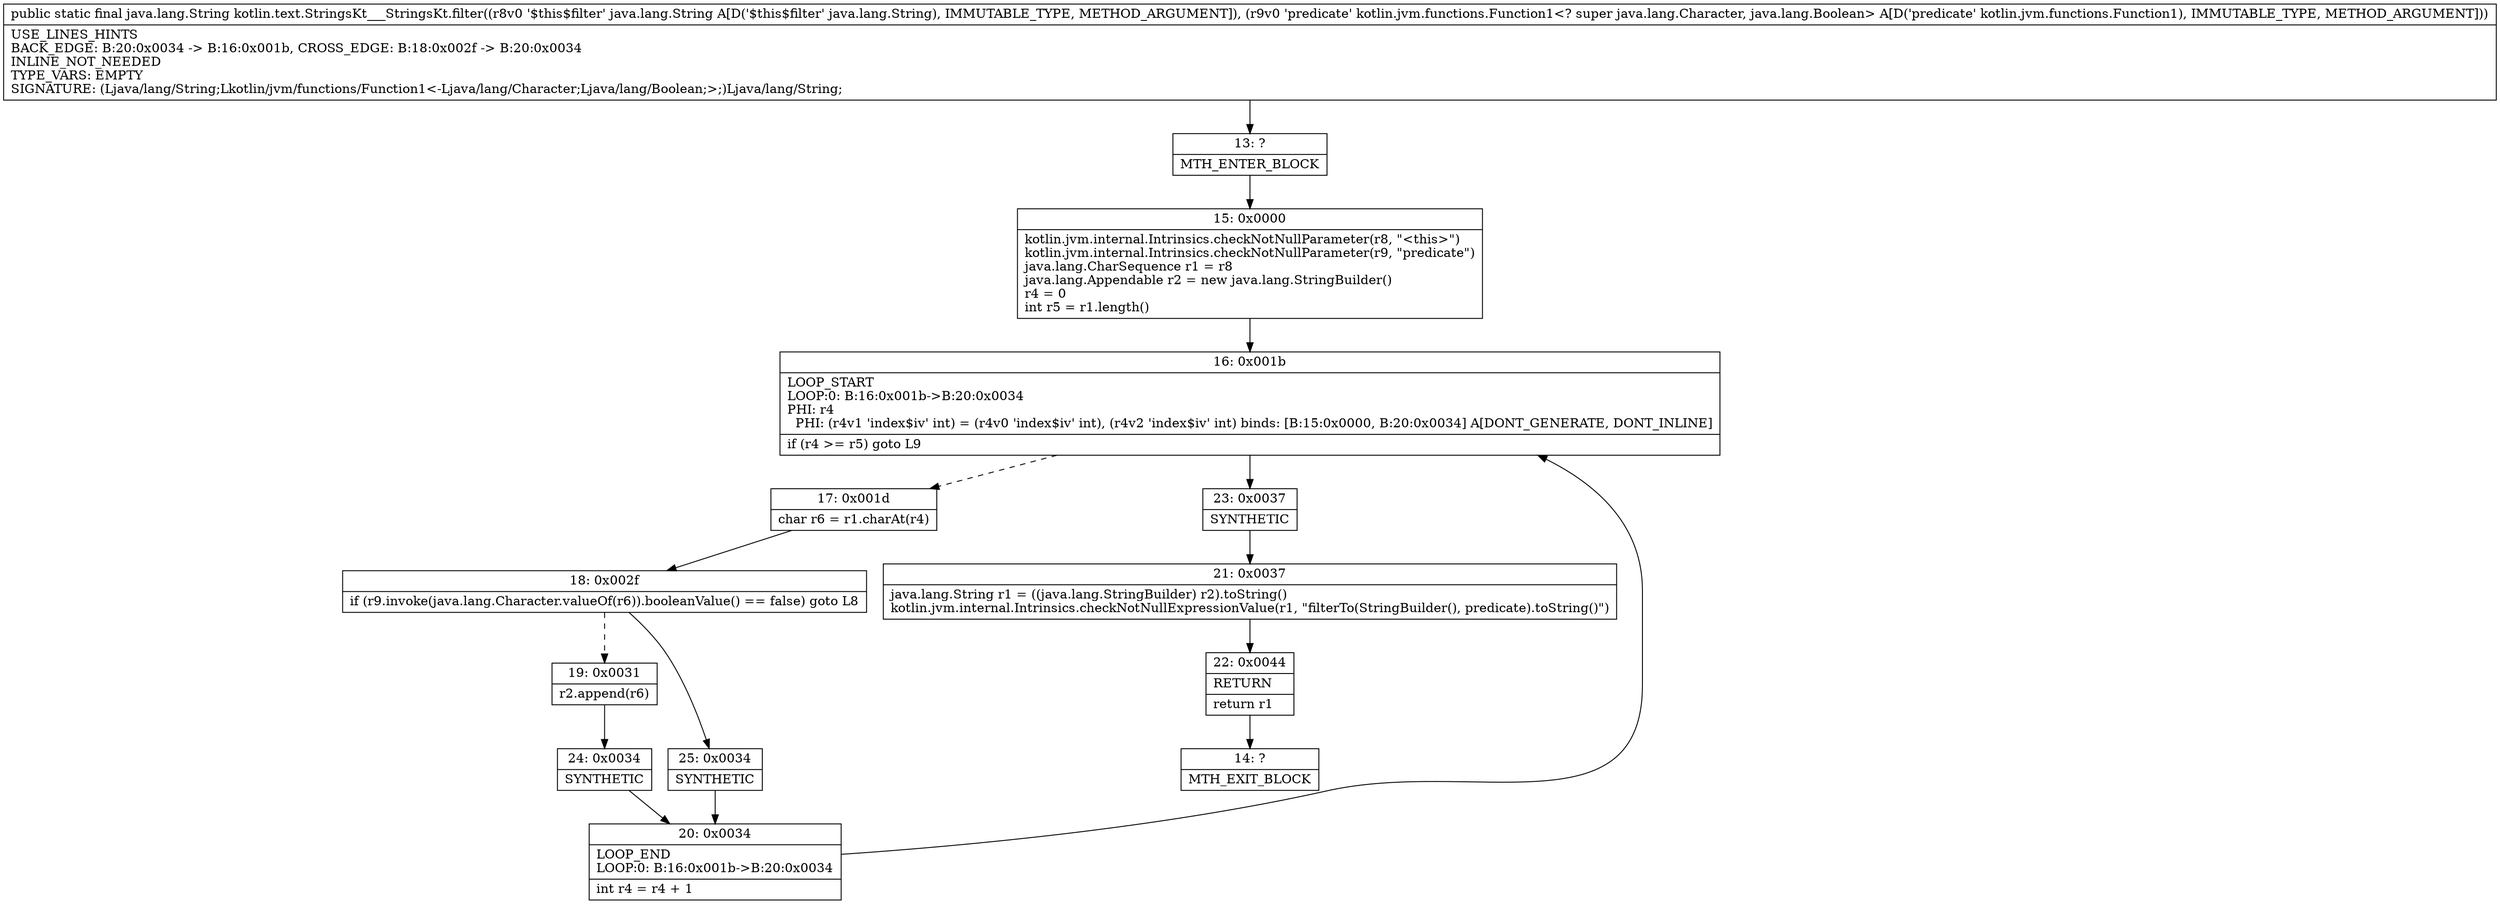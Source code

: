 digraph "CFG forkotlin.text.StringsKt___StringsKt.filter(Ljava\/lang\/String;Lkotlin\/jvm\/functions\/Function1;)Ljava\/lang\/String;" {
Node_13 [shape=record,label="{13\:\ ?|MTH_ENTER_BLOCK\l}"];
Node_15 [shape=record,label="{15\:\ 0x0000|kotlin.jvm.internal.Intrinsics.checkNotNullParameter(r8, \"\<this\>\")\lkotlin.jvm.internal.Intrinsics.checkNotNullParameter(r9, \"predicate\")\ljava.lang.CharSequence r1 = r8\ljava.lang.Appendable r2 = new java.lang.StringBuilder()\lr4 = 0\lint r5 = r1.length()\l}"];
Node_16 [shape=record,label="{16\:\ 0x001b|LOOP_START\lLOOP:0: B:16:0x001b\-\>B:20:0x0034\lPHI: r4 \l  PHI: (r4v1 'index$iv' int) = (r4v0 'index$iv' int), (r4v2 'index$iv' int) binds: [B:15:0x0000, B:20:0x0034] A[DONT_GENERATE, DONT_INLINE]\l|if (r4 \>= r5) goto L9\l}"];
Node_17 [shape=record,label="{17\:\ 0x001d|char r6 = r1.charAt(r4)\l}"];
Node_18 [shape=record,label="{18\:\ 0x002f|if (r9.invoke(java.lang.Character.valueOf(r6)).booleanValue() == false) goto L8\l}"];
Node_19 [shape=record,label="{19\:\ 0x0031|r2.append(r6)\l}"];
Node_24 [shape=record,label="{24\:\ 0x0034|SYNTHETIC\l}"];
Node_20 [shape=record,label="{20\:\ 0x0034|LOOP_END\lLOOP:0: B:16:0x001b\-\>B:20:0x0034\l|int r4 = r4 + 1\l}"];
Node_25 [shape=record,label="{25\:\ 0x0034|SYNTHETIC\l}"];
Node_23 [shape=record,label="{23\:\ 0x0037|SYNTHETIC\l}"];
Node_21 [shape=record,label="{21\:\ 0x0037|java.lang.String r1 = ((java.lang.StringBuilder) r2).toString()\lkotlin.jvm.internal.Intrinsics.checkNotNullExpressionValue(r1, \"filterTo(StringBuilder(), predicate).toString()\")\l}"];
Node_22 [shape=record,label="{22\:\ 0x0044|RETURN\l|return r1\l}"];
Node_14 [shape=record,label="{14\:\ ?|MTH_EXIT_BLOCK\l}"];
MethodNode[shape=record,label="{public static final java.lang.String kotlin.text.StringsKt___StringsKt.filter((r8v0 '$this$filter' java.lang.String A[D('$this$filter' java.lang.String), IMMUTABLE_TYPE, METHOD_ARGUMENT]), (r9v0 'predicate' kotlin.jvm.functions.Function1\<? super java.lang.Character, java.lang.Boolean\> A[D('predicate' kotlin.jvm.functions.Function1), IMMUTABLE_TYPE, METHOD_ARGUMENT]))  | USE_LINES_HINTS\lBACK_EDGE: B:20:0x0034 \-\> B:16:0x001b, CROSS_EDGE: B:18:0x002f \-\> B:20:0x0034\lINLINE_NOT_NEEDED\lTYPE_VARS: EMPTY\lSIGNATURE: (Ljava\/lang\/String;Lkotlin\/jvm\/functions\/Function1\<\-Ljava\/lang\/Character;Ljava\/lang\/Boolean;\>;)Ljava\/lang\/String;\l}"];
MethodNode -> Node_13;Node_13 -> Node_15;
Node_15 -> Node_16;
Node_16 -> Node_17[style=dashed];
Node_16 -> Node_23;
Node_17 -> Node_18;
Node_18 -> Node_19[style=dashed];
Node_18 -> Node_25;
Node_19 -> Node_24;
Node_24 -> Node_20;
Node_20 -> Node_16;
Node_25 -> Node_20;
Node_23 -> Node_21;
Node_21 -> Node_22;
Node_22 -> Node_14;
}

